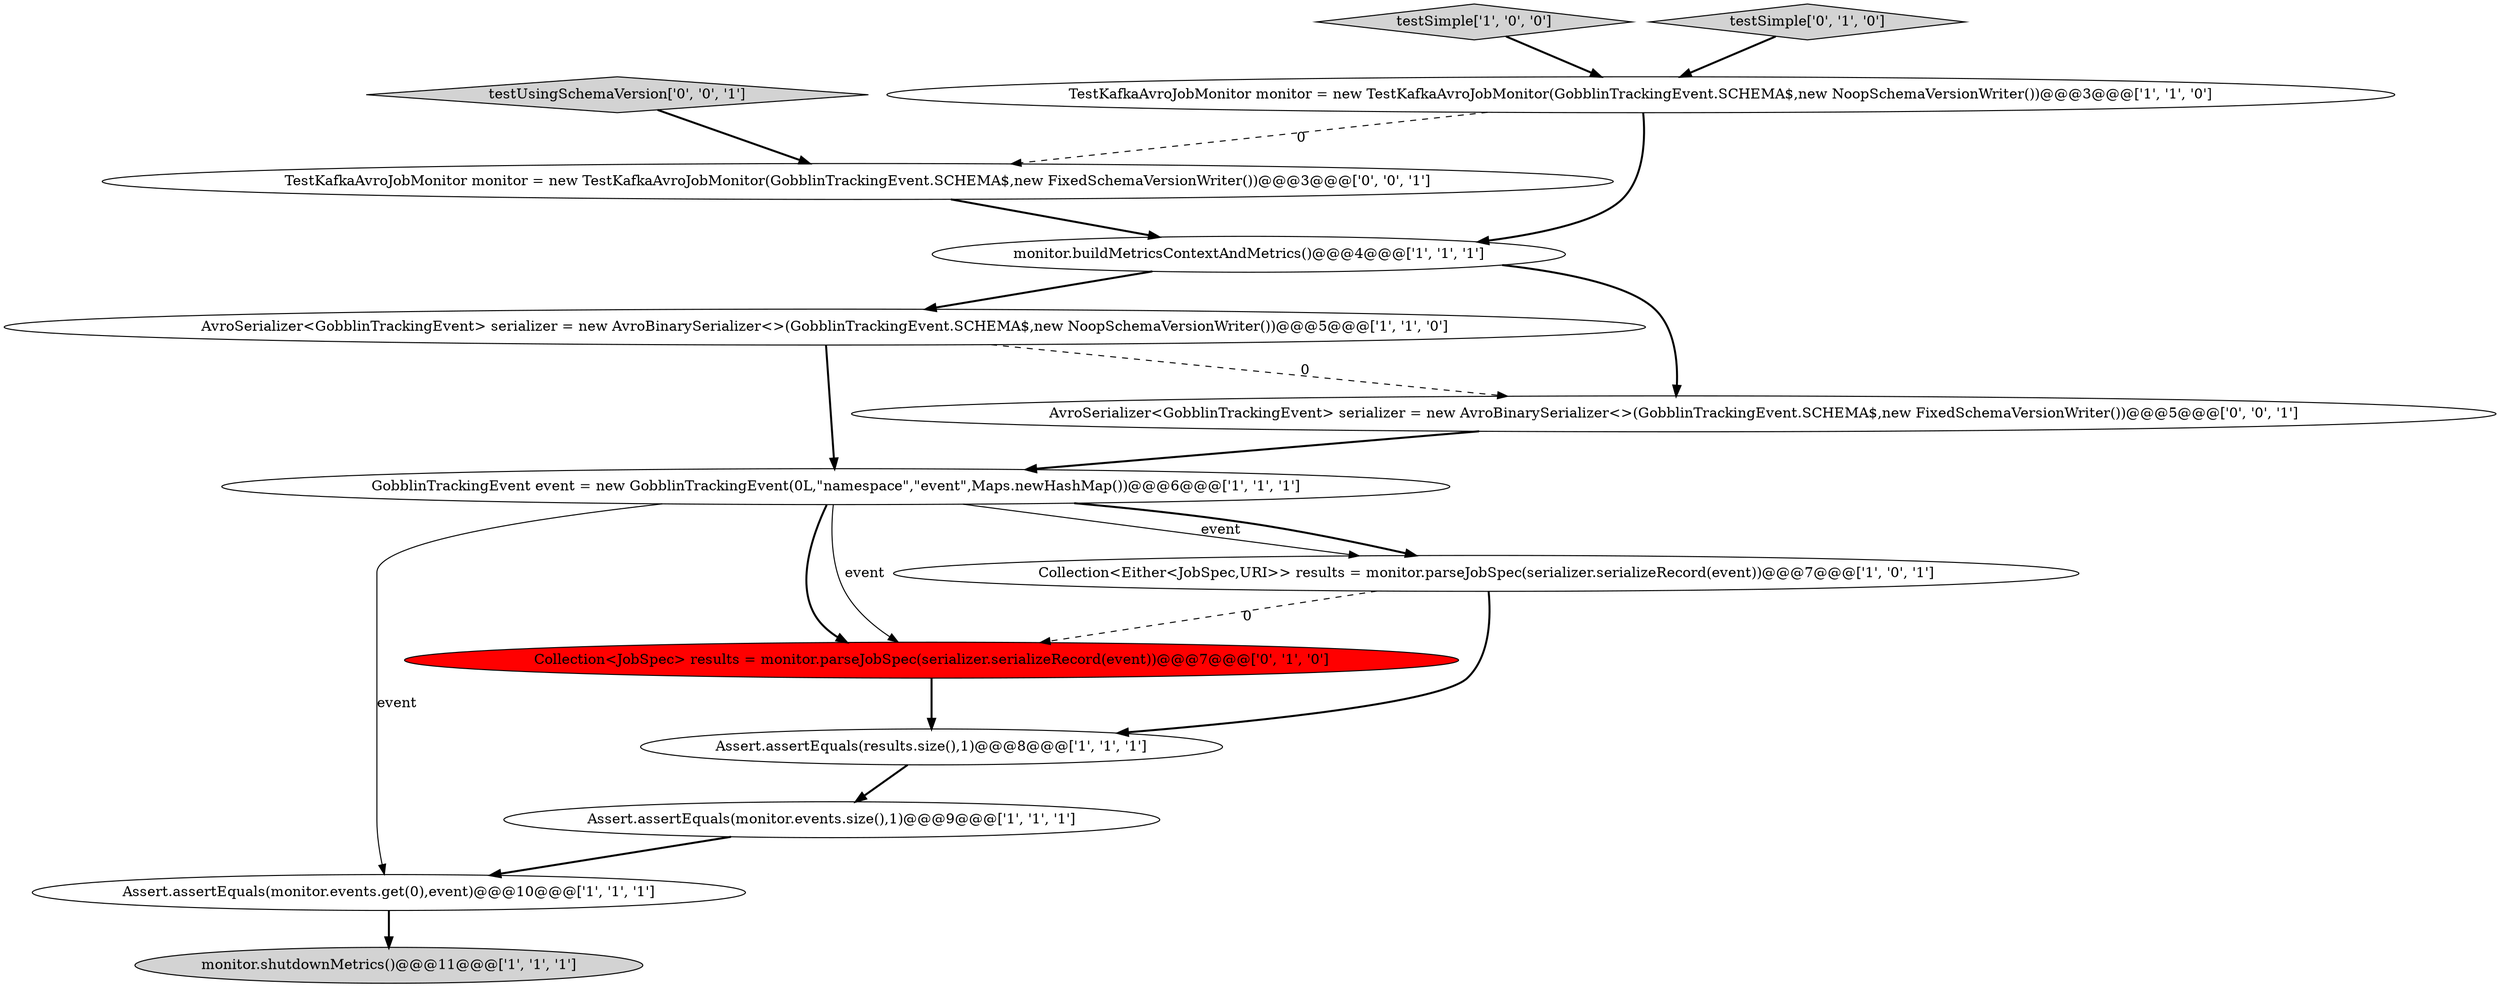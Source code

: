 digraph {
14 [style = filled, label = "testUsingSchemaVersion['0', '0', '1']", fillcolor = lightgray, shape = diamond image = "AAA0AAABBB3BBB"];
9 [style = filled, label = "Assert.assertEquals(monitor.events.get(0),event)@@@10@@@['1', '1', '1']", fillcolor = white, shape = ellipse image = "AAA0AAABBB1BBB"];
1 [style = filled, label = "monitor.buildMetricsContextAndMetrics()@@@4@@@['1', '1', '1']", fillcolor = white, shape = ellipse image = "AAA0AAABBB1BBB"];
7 [style = filled, label = "AvroSerializer<GobblinTrackingEvent> serializer = new AvroBinarySerializer<>(GobblinTrackingEvent.SCHEMA$,new NoopSchemaVersionWriter())@@@5@@@['1', '1', '0']", fillcolor = white, shape = ellipse image = "AAA0AAABBB1BBB"];
11 [style = filled, label = "Collection<JobSpec> results = monitor.parseJobSpec(serializer.serializeRecord(event))@@@7@@@['0', '1', '0']", fillcolor = red, shape = ellipse image = "AAA1AAABBB2BBB"];
3 [style = filled, label = "Assert.assertEquals(monitor.events.size(),1)@@@9@@@['1', '1', '1']", fillcolor = white, shape = ellipse image = "AAA0AAABBB1BBB"];
12 [style = filled, label = "AvroSerializer<GobblinTrackingEvent> serializer = new AvroBinarySerializer<>(GobblinTrackingEvent.SCHEMA$,new FixedSchemaVersionWriter())@@@5@@@['0', '0', '1']", fillcolor = white, shape = ellipse image = "AAA0AAABBB3BBB"];
13 [style = filled, label = "TestKafkaAvroJobMonitor monitor = new TestKafkaAvroJobMonitor(GobblinTrackingEvent.SCHEMA$,new FixedSchemaVersionWriter())@@@3@@@['0', '0', '1']", fillcolor = white, shape = ellipse image = "AAA0AAABBB3BBB"];
5 [style = filled, label = "testSimple['1', '0', '0']", fillcolor = lightgray, shape = diamond image = "AAA0AAABBB1BBB"];
0 [style = filled, label = "GobblinTrackingEvent event = new GobblinTrackingEvent(0L,\"namespace\",\"event\",Maps.newHashMap())@@@6@@@['1', '1', '1']", fillcolor = white, shape = ellipse image = "AAA0AAABBB1BBB"];
2 [style = filled, label = "Assert.assertEquals(results.size(),1)@@@8@@@['1', '1', '1']", fillcolor = white, shape = ellipse image = "AAA0AAABBB1BBB"];
4 [style = filled, label = "monitor.shutdownMetrics()@@@11@@@['1', '1', '1']", fillcolor = lightgray, shape = ellipse image = "AAA0AAABBB1BBB"];
10 [style = filled, label = "testSimple['0', '1', '0']", fillcolor = lightgray, shape = diamond image = "AAA0AAABBB2BBB"];
8 [style = filled, label = "TestKafkaAvroJobMonitor monitor = new TestKafkaAvroJobMonitor(GobblinTrackingEvent.SCHEMA$,new NoopSchemaVersionWriter())@@@3@@@['1', '1', '0']", fillcolor = white, shape = ellipse image = "AAA0AAABBB1BBB"];
6 [style = filled, label = "Collection<Either<JobSpec,URI>> results = monitor.parseJobSpec(serializer.serializeRecord(event))@@@7@@@['1', '0', '1']", fillcolor = white, shape = ellipse image = "AAA0AAABBB1BBB"];
5->8 [style = bold, label=""];
0->6 [style = solid, label="event"];
0->6 [style = bold, label=""];
9->4 [style = bold, label=""];
2->3 [style = bold, label=""];
6->11 [style = dashed, label="0"];
0->11 [style = bold, label=""];
7->0 [style = bold, label=""];
12->0 [style = bold, label=""];
1->7 [style = bold, label=""];
0->9 [style = solid, label="event"];
11->2 [style = bold, label=""];
13->1 [style = bold, label=""];
8->13 [style = dashed, label="0"];
0->11 [style = solid, label="event"];
6->2 [style = bold, label=""];
3->9 [style = bold, label=""];
8->1 [style = bold, label=""];
10->8 [style = bold, label=""];
1->12 [style = bold, label=""];
7->12 [style = dashed, label="0"];
14->13 [style = bold, label=""];
}
